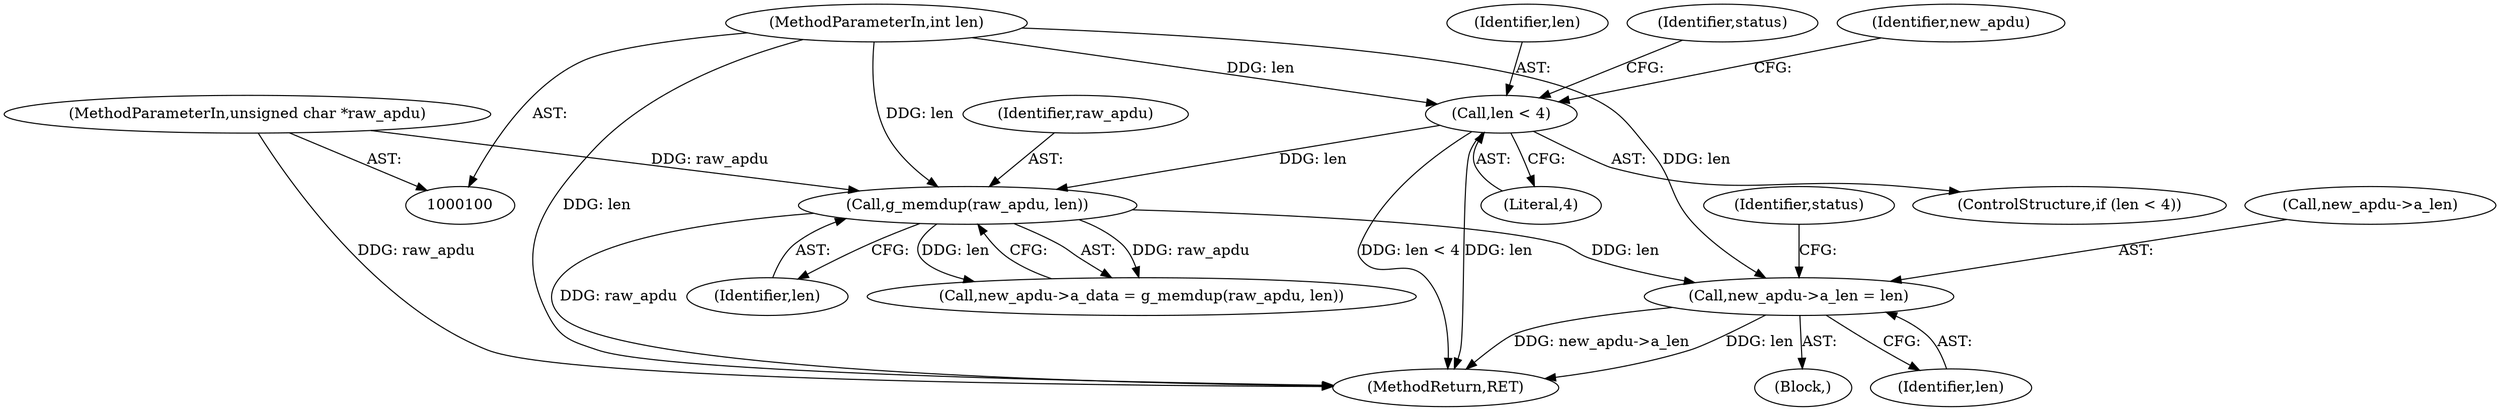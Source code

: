 digraph "0_spice_9113dc6a303604a2d9812ac70c17d076ef11886c@pointer" {
"1000133" [label="(Call,new_apdu->a_len = len)"];
"1000130" [label="(Call,g_memdup(raw_apdu, len))"];
"1000101" [label="(MethodParameterIn,unsigned char *raw_apdu)"];
"1000111" [label="(Call,len < 4)"];
"1000102" [label="(MethodParameterIn,int len)"];
"1000133" [label="(Call,new_apdu->a_len = len)"];
"1000134" [label="(Call,new_apdu->a_len)"];
"1000101" [label="(MethodParameterIn,unsigned char *raw_apdu)"];
"1000171" [label="(MethodReturn,RET)"];
"1000113" [label="(Literal,4)"];
"1000104" [label="(Block,)"];
"1000130" [label="(Call,g_memdup(raw_apdu, len))"];
"1000117" [label="(Identifier,status)"];
"1000122" [label="(Identifier,new_apdu)"];
"1000140" [label="(Identifier,status)"];
"1000126" [label="(Call,new_apdu->a_data = g_memdup(raw_apdu, len))"];
"1000110" [label="(ControlStructure,if (len < 4))"];
"1000102" [label="(MethodParameterIn,int len)"];
"1000111" [label="(Call,len < 4)"];
"1000132" [label="(Identifier,len)"];
"1000112" [label="(Identifier,len)"];
"1000131" [label="(Identifier,raw_apdu)"];
"1000137" [label="(Identifier,len)"];
"1000133" -> "1000104"  [label="AST: "];
"1000133" -> "1000137"  [label="CFG: "];
"1000134" -> "1000133"  [label="AST: "];
"1000137" -> "1000133"  [label="AST: "];
"1000140" -> "1000133"  [label="CFG: "];
"1000133" -> "1000171"  [label="DDG: new_apdu->a_len"];
"1000133" -> "1000171"  [label="DDG: len"];
"1000130" -> "1000133"  [label="DDG: len"];
"1000102" -> "1000133"  [label="DDG: len"];
"1000130" -> "1000126"  [label="AST: "];
"1000130" -> "1000132"  [label="CFG: "];
"1000131" -> "1000130"  [label="AST: "];
"1000132" -> "1000130"  [label="AST: "];
"1000126" -> "1000130"  [label="CFG: "];
"1000130" -> "1000171"  [label="DDG: raw_apdu"];
"1000130" -> "1000126"  [label="DDG: raw_apdu"];
"1000130" -> "1000126"  [label="DDG: len"];
"1000101" -> "1000130"  [label="DDG: raw_apdu"];
"1000111" -> "1000130"  [label="DDG: len"];
"1000102" -> "1000130"  [label="DDG: len"];
"1000101" -> "1000100"  [label="AST: "];
"1000101" -> "1000171"  [label="DDG: raw_apdu"];
"1000111" -> "1000110"  [label="AST: "];
"1000111" -> "1000113"  [label="CFG: "];
"1000112" -> "1000111"  [label="AST: "];
"1000113" -> "1000111"  [label="AST: "];
"1000117" -> "1000111"  [label="CFG: "];
"1000122" -> "1000111"  [label="CFG: "];
"1000111" -> "1000171"  [label="DDG: len"];
"1000111" -> "1000171"  [label="DDG: len < 4"];
"1000102" -> "1000111"  [label="DDG: len"];
"1000102" -> "1000100"  [label="AST: "];
"1000102" -> "1000171"  [label="DDG: len"];
}
